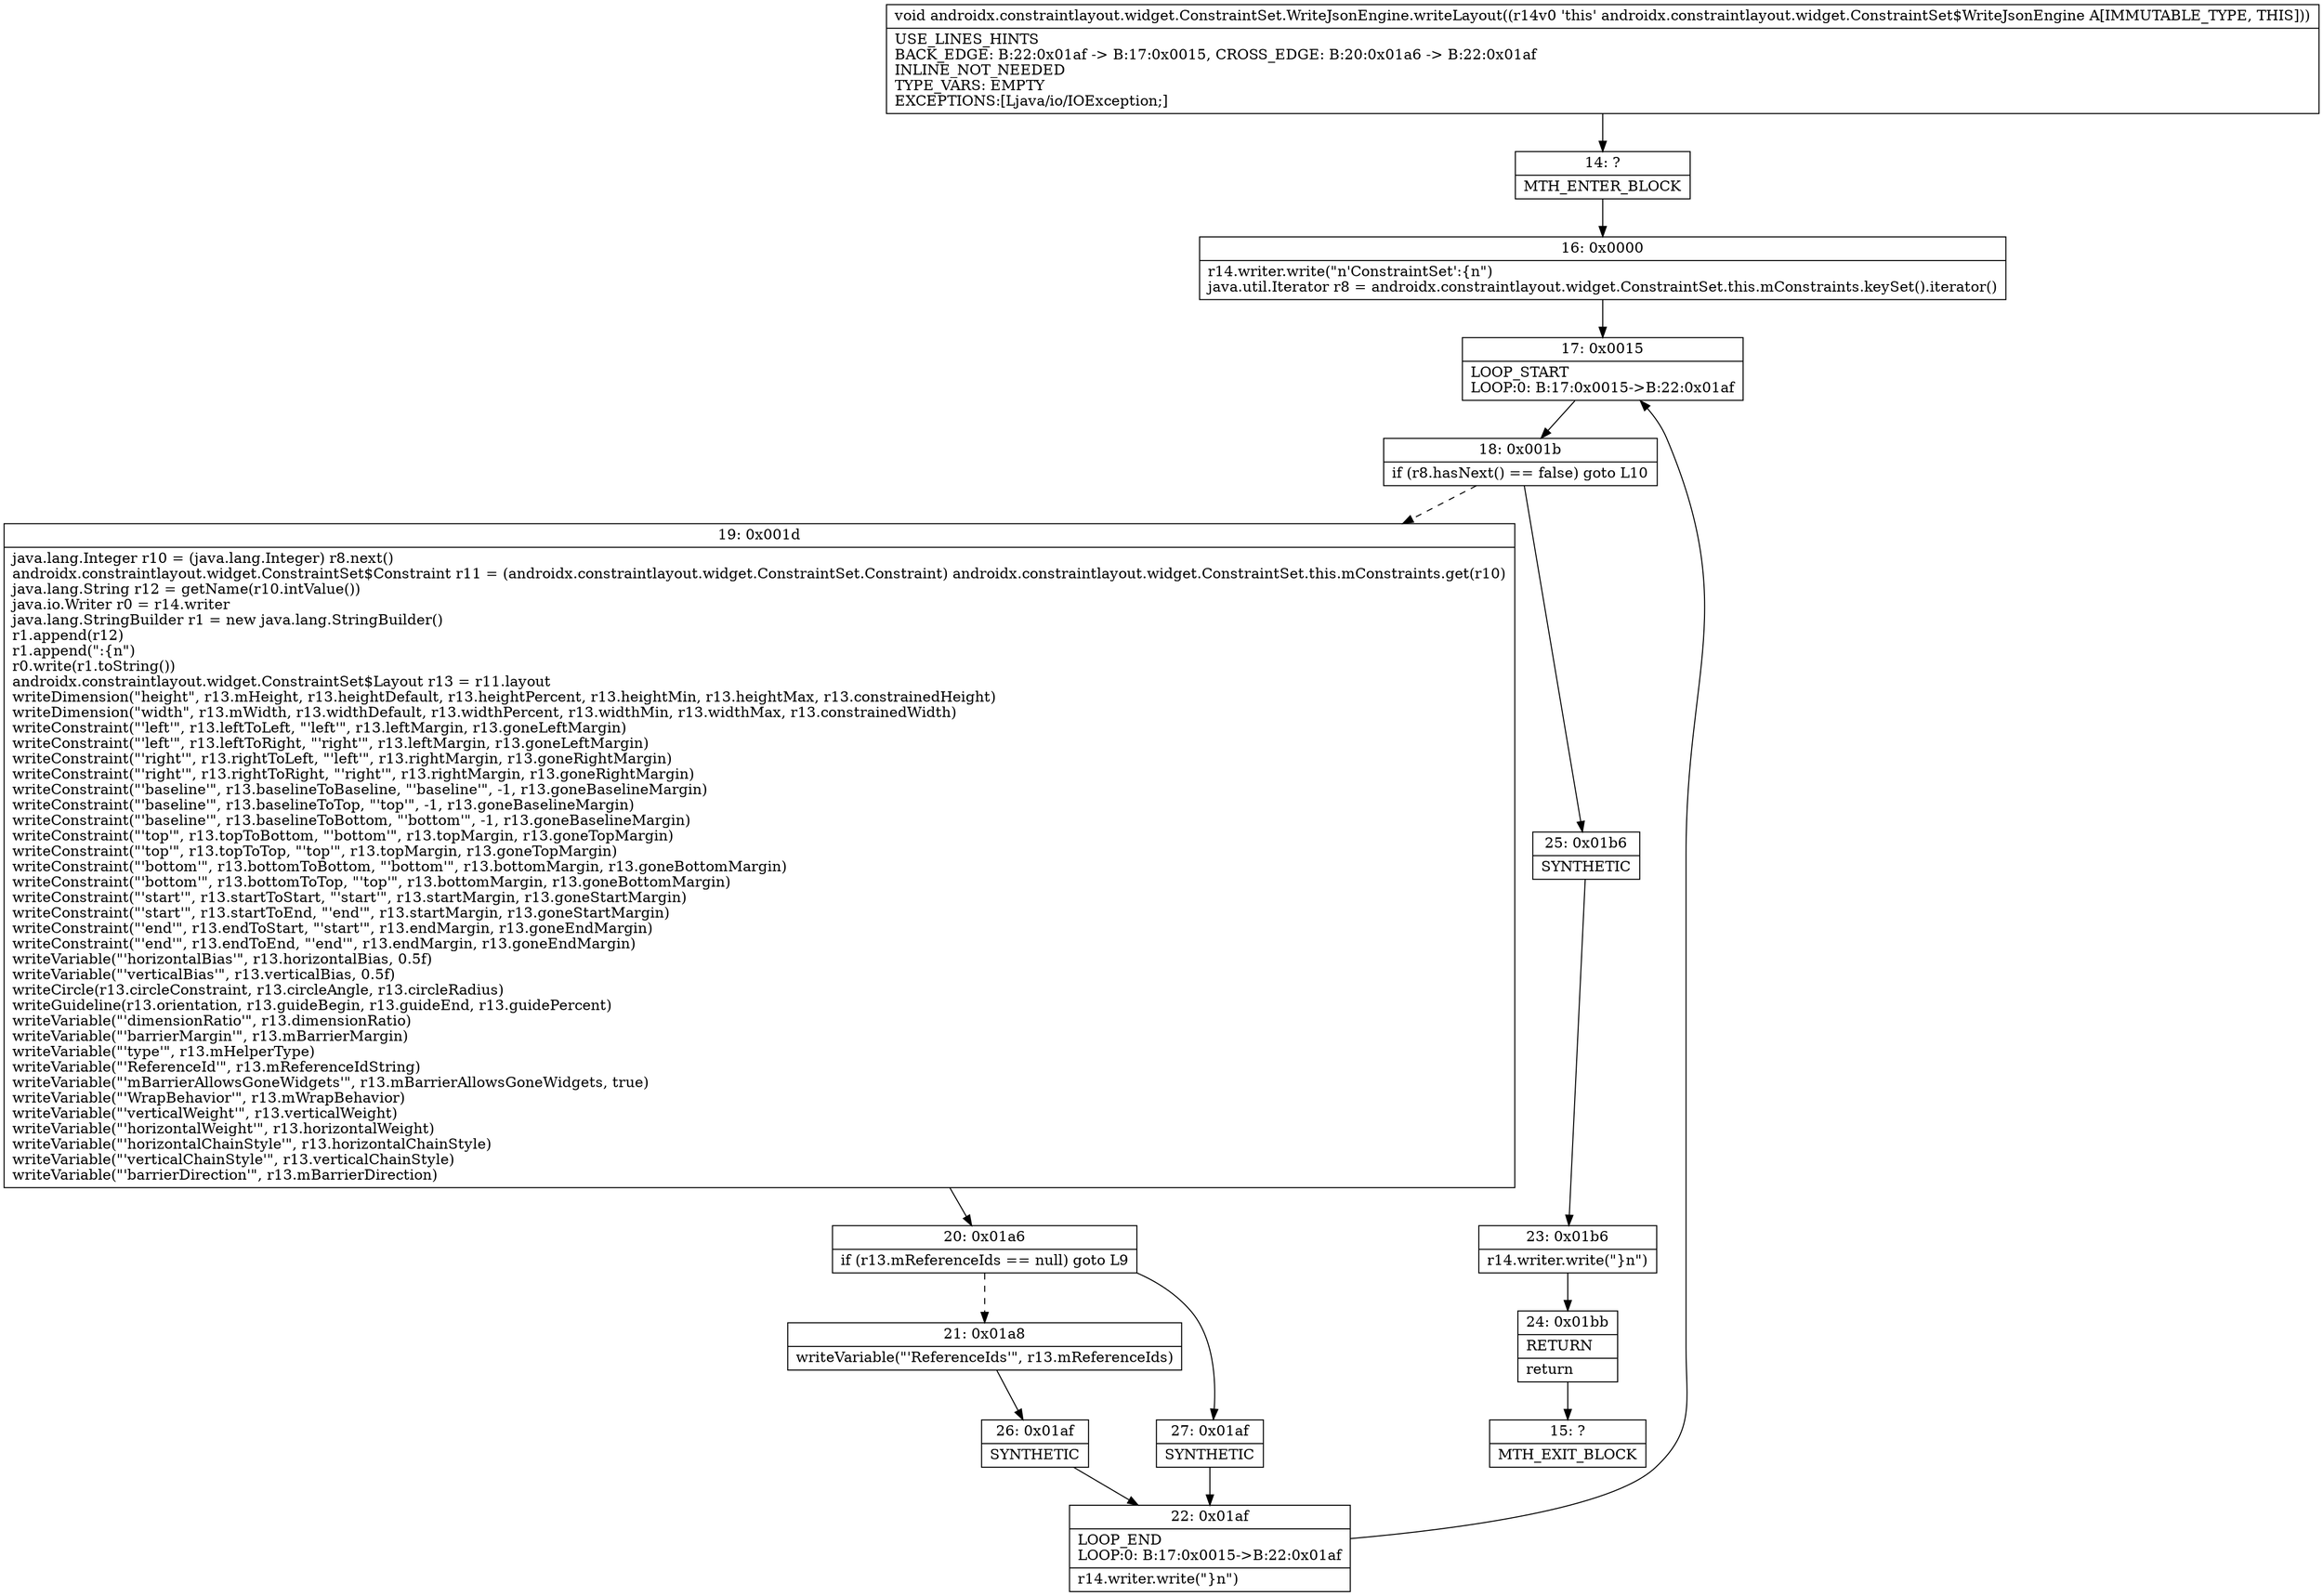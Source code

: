 digraph "CFG forandroidx.constraintlayout.widget.ConstraintSet.WriteJsonEngine.writeLayout()V" {
Node_14 [shape=record,label="{14\:\ ?|MTH_ENTER_BLOCK\l}"];
Node_16 [shape=record,label="{16\:\ 0x0000|r14.writer.write(\"n'ConstraintSet':\{n\")\ljava.util.Iterator r8 = androidx.constraintlayout.widget.ConstraintSet.this.mConstraints.keySet().iterator()\l}"];
Node_17 [shape=record,label="{17\:\ 0x0015|LOOP_START\lLOOP:0: B:17:0x0015\-\>B:22:0x01af\l}"];
Node_18 [shape=record,label="{18\:\ 0x001b|if (r8.hasNext() == false) goto L10\l}"];
Node_19 [shape=record,label="{19\:\ 0x001d|java.lang.Integer r10 = (java.lang.Integer) r8.next()\landroidx.constraintlayout.widget.ConstraintSet$Constraint r11 = (androidx.constraintlayout.widget.ConstraintSet.Constraint) androidx.constraintlayout.widget.ConstraintSet.this.mConstraints.get(r10)\ljava.lang.String r12 = getName(r10.intValue())\ljava.io.Writer r0 = r14.writer\ljava.lang.StringBuilder r1 = new java.lang.StringBuilder()\lr1.append(r12)\lr1.append(\":\{n\")\lr0.write(r1.toString())\landroidx.constraintlayout.widget.ConstraintSet$Layout r13 = r11.layout\lwriteDimension(\"height\", r13.mHeight, r13.heightDefault, r13.heightPercent, r13.heightMin, r13.heightMax, r13.constrainedHeight)\lwriteDimension(\"width\", r13.mWidth, r13.widthDefault, r13.widthPercent, r13.widthMin, r13.widthMax, r13.constrainedWidth)\lwriteConstraint(\"'left'\", r13.leftToLeft, \"'left'\", r13.leftMargin, r13.goneLeftMargin)\lwriteConstraint(\"'left'\", r13.leftToRight, \"'right'\", r13.leftMargin, r13.goneLeftMargin)\lwriteConstraint(\"'right'\", r13.rightToLeft, \"'left'\", r13.rightMargin, r13.goneRightMargin)\lwriteConstraint(\"'right'\", r13.rightToRight, \"'right'\", r13.rightMargin, r13.goneRightMargin)\lwriteConstraint(\"'baseline'\", r13.baselineToBaseline, \"'baseline'\", \-1, r13.goneBaselineMargin)\lwriteConstraint(\"'baseline'\", r13.baselineToTop, \"'top'\", \-1, r13.goneBaselineMargin)\lwriteConstraint(\"'baseline'\", r13.baselineToBottom, \"'bottom'\", \-1, r13.goneBaselineMargin)\lwriteConstraint(\"'top'\", r13.topToBottom, \"'bottom'\", r13.topMargin, r13.goneTopMargin)\lwriteConstraint(\"'top'\", r13.topToTop, \"'top'\", r13.topMargin, r13.goneTopMargin)\lwriteConstraint(\"'bottom'\", r13.bottomToBottom, \"'bottom'\", r13.bottomMargin, r13.goneBottomMargin)\lwriteConstraint(\"'bottom'\", r13.bottomToTop, \"'top'\", r13.bottomMargin, r13.goneBottomMargin)\lwriteConstraint(\"'start'\", r13.startToStart, \"'start'\", r13.startMargin, r13.goneStartMargin)\lwriteConstraint(\"'start'\", r13.startToEnd, \"'end'\", r13.startMargin, r13.goneStartMargin)\lwriteConstraint(\"'end'\", r13.endToStart, \"'start'\", r13.endMargin, r13.goneEndMargin)\lwriteConstraint(\"'end'\", r13.endToEnd, \"'end'\", r13.endMargin, r13.goneEndMargin)\lwriteVariable(\"'horizontalBias'\", r13.horizontalBias, 0.5f)\lwriteVariable(\"'verticalBias'\", r13.verticalBias, 0.5f)\lwriteCircle(r13.circleConstraint, r13.circleAngle, r13.circleRadius)\lwriteGuideline(r13.orientation, r13.guideBegin, r13.guideEnd, r13.guidePercent)\lwriteVariable(\"'dimensionRatio'\", r13.dimensionRatio)\lwriteVariable(\"'barrierMargin'\", r13.mBarrierMargin)\lwriteVariable(\"'type'\", r13.mHelperType)\lwriteVariable(\"'ReferenceId'\", r13.mReferenceIdString)\lwriteVariable(\"'mBarrierAllowsGoneWidgets'\", r13.mBarrierAllowsGoneWidgets, true)\lwriteVariable(\"'WrapBehavior'\", r13.mWrapBehavior)\lwriteVariable(\"'verticalWeight'\", r13.verticalWeight)\lwriteVariable(\"'horizontalWeight'\", r13.horizontalWeight)\lwriteVariable(\"'horizontalChainStyle'\", r13.horizontalChainStyle)\lwriteVariable(\"'verticalChainStyle'\", r13.verticalChainStyle)\lwriteVariable(\"'barrierDirection'\", r13.mBarrierDirection)\l}"];
Node_20 [shape=record,label="{20\:\ 0x01a6|if (r13.mReferenceIds == null) goto L9\l}"];
Node_21 [shape=record,label="{21\:\ 0x01a8|writeVariable(\"'ReferenceIds'\", r13.mReferenceIds)\l}"];
Node_26 [shape=record,label="{26\:\ 0x01af|SYNTHETIC\l}"];
Node_22 [shape=record,label="{22\:\ 0x01af|LOOP_END\lLOOP:0: B:17:0x0015\-\>B:22:0x01af\l|r14.writer.write(\"\}n\")\l}"];
Node_27 [shape=record,label="{27\:\ 0x01af|SYNTHETIC\l}"];
Node_25 [shape=record,label="{25\:\ 0x01b6|SYNTHETIC\l}"];
Node_23 [shape=record,label="{23\:\ 0x01b6|r14.writer.write(\"\}n\")\l}"];
Node_24 [shape=record,label="{24\:\ 0x01bb|RETURN\l|return\l}"];
Node_15 [shape=record,label="{15\:\ ?|MTH_EXIT_BLOCK\l}"];
MethodNode[shape=record,label="{void androidx.constraintlayout.widget.ConstraintSet.WriteJsonEngine.writeLayout((r14v0 'this' androidx.constraintlayout.widget.ConstraintSet$WriteJsonEngine A[IMMUTABLE_TYPE, THIS]))  | USE_LINES_HINTS\lBACK_EDGE: B:22:0x01af \-\> B:17:0x0015, CROSS_EDGE: B:20:0x01a6 \-\> B:22:0x01af\lINLINE_NOT_NEEDED\lTYPE_VARS: EMPTY\lEXCEPTIONS:[Ljava\/io\/IOException;]\l}"];
MethodNode -> Node_14;Node_14 -> Node_16;
Node_16 -> Node_17;
Node_17 -> Node_18;
Node_18 -> Node_19[style=dashed];
Node_18 -> Node_25;
Node_19 -> Node_20;
Node_20 -> Node_21[style=dashed];
Node_20 -> Node_27;
Node_21 -> Node_26;
Node_26 -> Node_22;
Node_22 -> Node_17;
Node_27 -> Node_22;
Node_25 -> Node_23;
Node_23 -> Node_24;
Node_24 -> Node_15;
}

